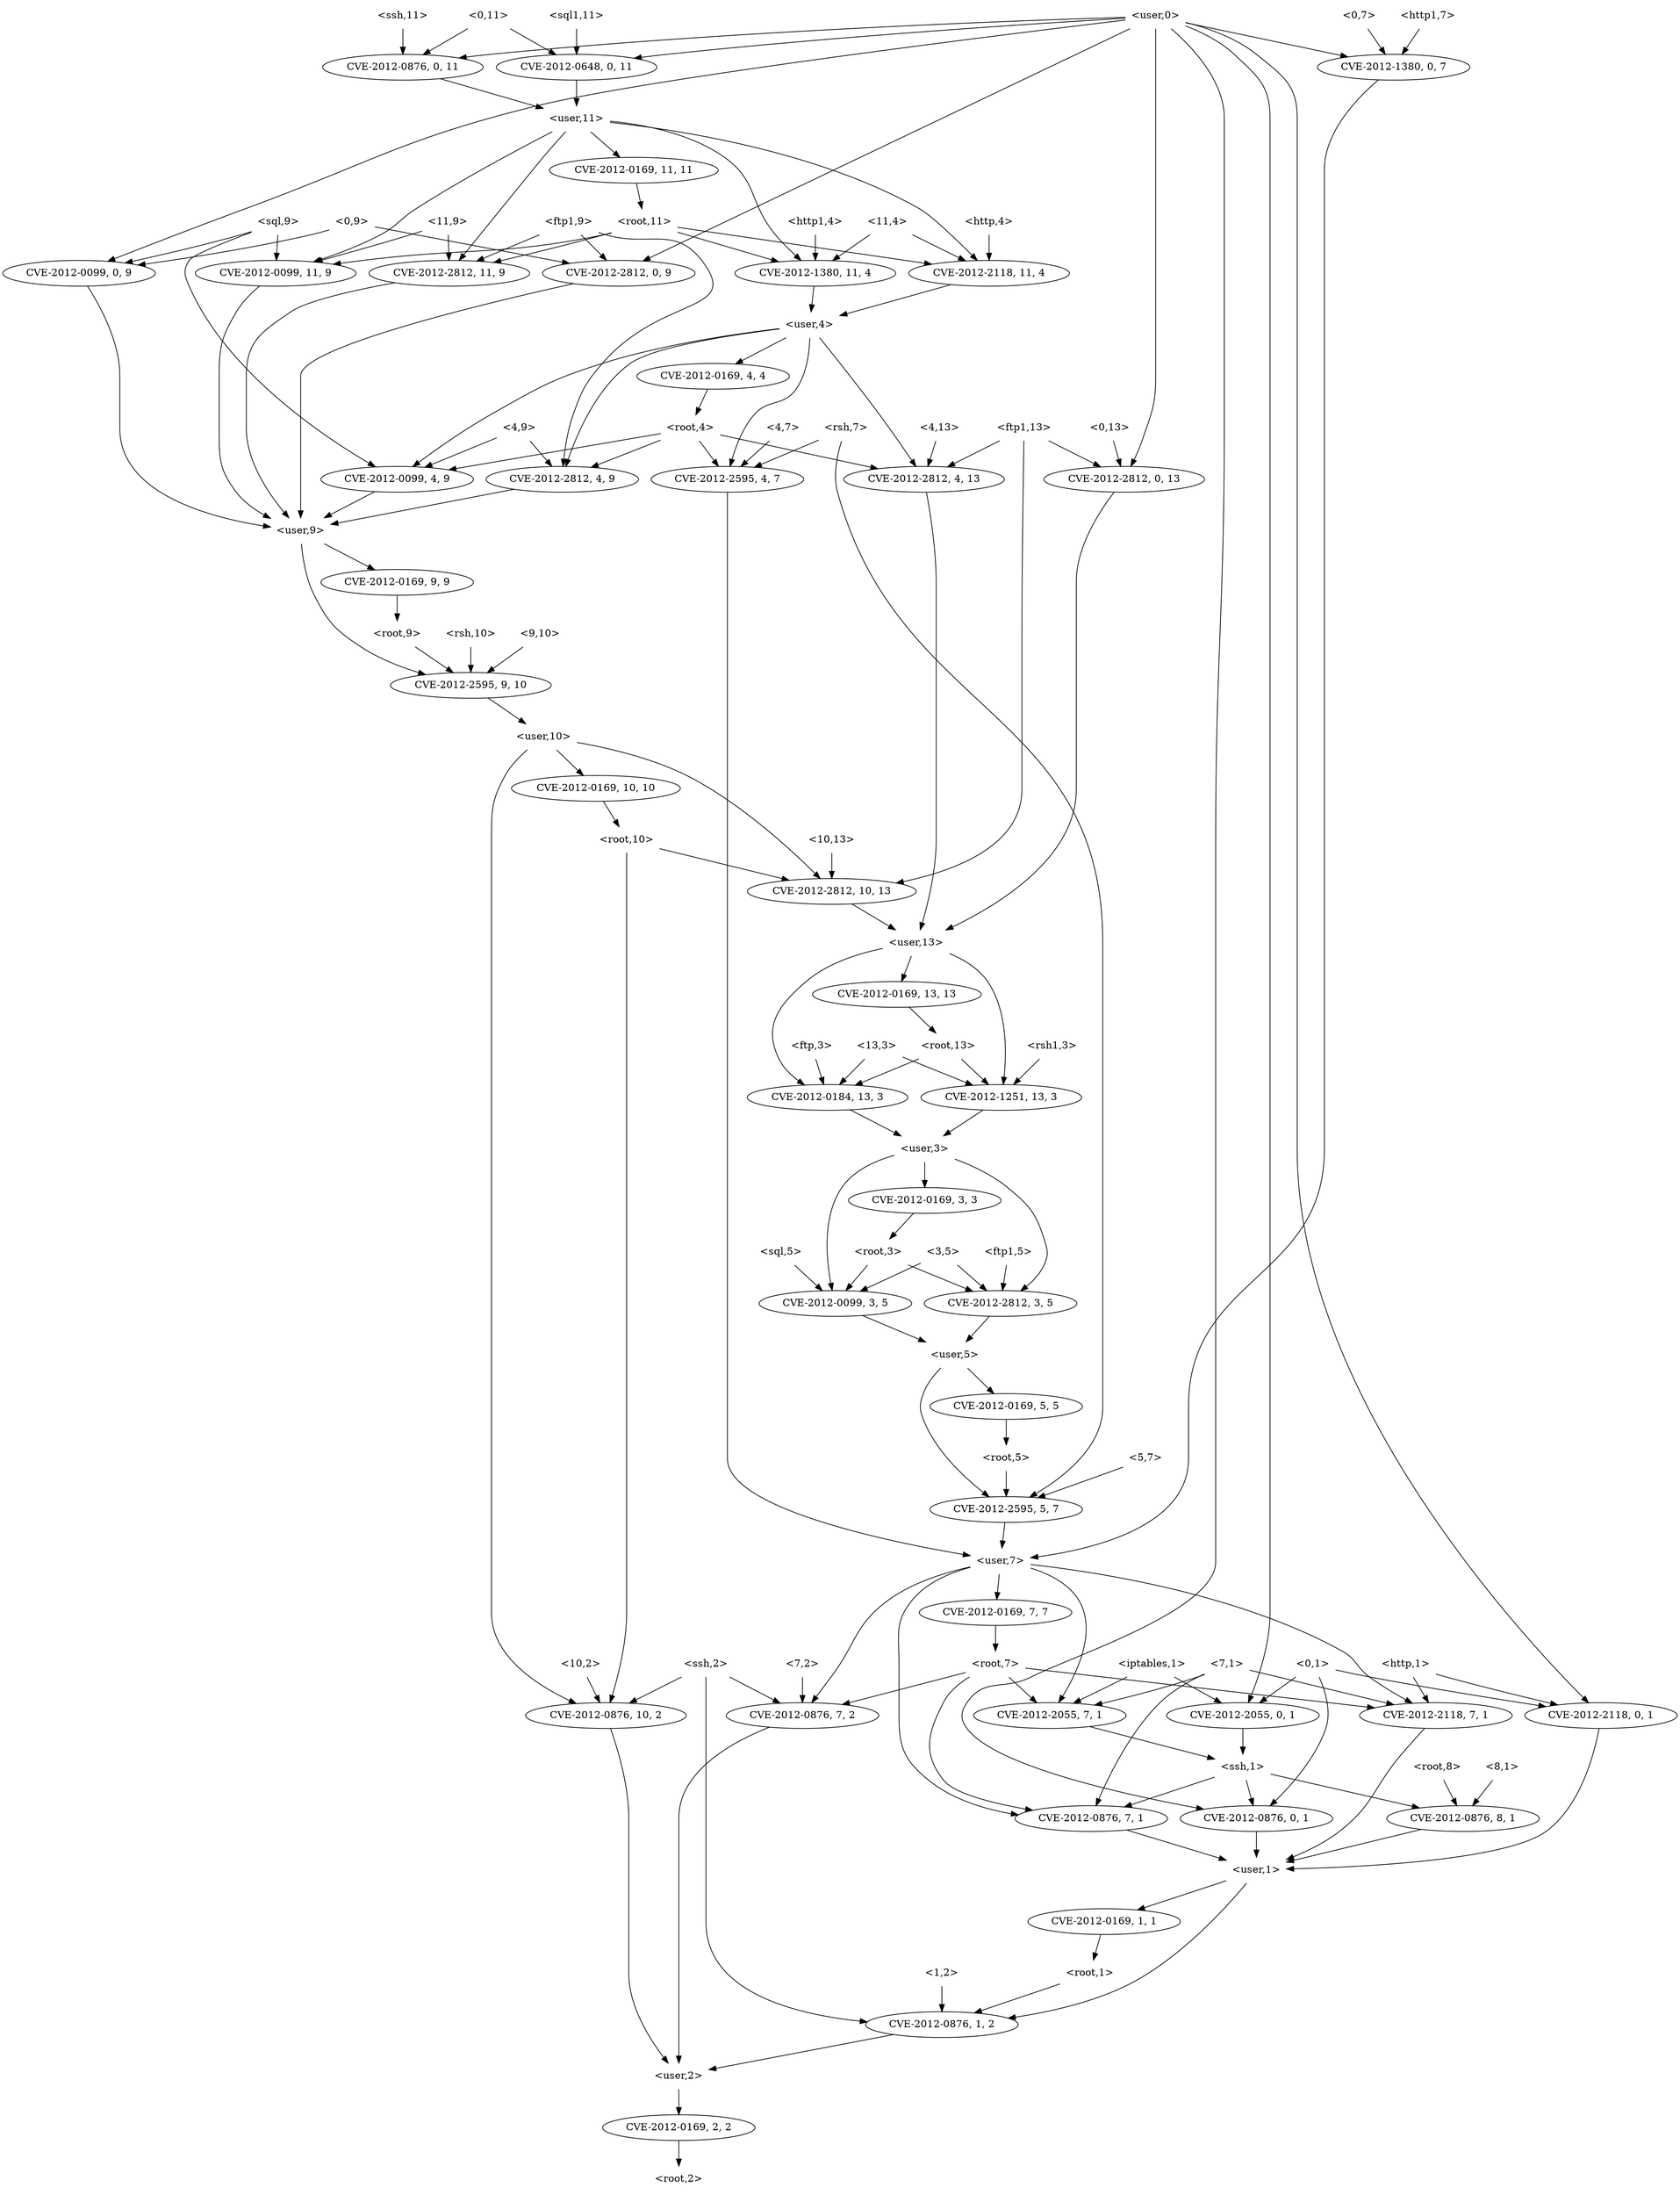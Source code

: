 strict digraph {
	graph [bb="0,0,1692.2,3060"];
	node [label="\N"];
	"<8,1>"	 [height=0.5,
		pos="731.19,594",
		shape=plaintext,
		width=0.75];
	"<v_ssh,8,1>"	 [height=0.5,
		label=<CVE-2012-0876, 8, 1>,
		pos="720.19,522",
		width=2.4499];
	"<8,1>" -> "<v_ssh,8,1>"	 [pos="e,722.88,540.1 728.47,575.7 727.26,567.98 725.8,558.71 724.45,550.11"];
	"<user,1>"	 [height=0.5,
		pos="592.19,450",
		shape=plaintext,
		width=0.91667];
	"<v_ssh,8,1>" -> "<user,1>"	 [pos="e,623.66,468.21 690.82,504.94 673.57,495.51 651.51,483.44 632.63,473.12"];
	"<v_ftp1,4,9>"	 [height=0.5,
		label=<CVE-2012-2812, 4, 9>,
		pos="876.19,2394",
		width=2.4499];
	"<user,9>"	 [height=0.5,
		pos="527.19,2322",
		shape=plaintext,
		width=0.91667];
	"<v_ftp1,4,9>" -> "<user,9>"	 [pos="e,560.45,2329.7 815.4,2380.8 745.43,2366.8 632.26,2344.1 570.61,2331.7"];
	"<v_rsh,9,10>"	 [height=0.5,
		label=<CVE-2012-2595, 9, 10>,
		pos="293.19,2106",
		width=2.5686];
	"<user,9>" -> "<v_rsh,9,10>"	 [pos="e,358.77,2118.7 527.01,2303.9 526.26,2285.4 523.38,2255.5 513.19,2232 497.09,2194.8 490.39,2183.3 457.19,2160 430.99,2141.6 398.07\
,2129.4 368.61,2121.3"];
	"<v_root,9,9>"	 [height=0.5,
		label=<CVE-2012-0169, 9, 9>,
		pos="416.19,2250",
		width=2.4499];
	"<user,9>" -> "<v_root,9,9>"	 [pos="e,441.92,2267.2 500.04,2303.9 485.09,2294.5 466.39,2282.7 450.45,2272.6"];
	"<sql,9>"	 [height=0.5,
		pos="564.19,2754",
		shape=plaintext,
		width=0.8125];
	"<v_sql,4,9>"	 [height=0.5,
		label=<CVE-2012-0099, 4, 9>,
		pos="681.19,2394",
		width=2.4499];
	"<sql,9>" -> "<v_sql,4,9>"	 [pos="e,659.89,2411.8 568.44,2735.6 574.58,2709 585.19,2656.4 585.19,2611 585.19,2611 585.19,2611 585.19,2537 585.19,2488.6 623.97,2444.4\
 652.23,2418.5"];
	"<v_sql,11,9>"	 [height=0.5,
		label=<CVE-2012-0099, 11, 9>,
		pos="744.19,2682",
		width=2.5686];
	"<sql,9>" -> "<v_sql,11,9>"	 [pos="e,701.67,2698.1 593.57,2739.6 596.47,2738.4 599.38,2737.2 602.19,2736 631.68,2723.9 665.06,2711.4 692.03,2701.6"];
	"<v_sql,0,9>"	 [height=0.5,
		label=<CVE-2012-0099, 0, 9>,
		pos="469.19,2682",
		width=2.4499];
	"<sql,9>" -> "<v_sql,0,9>"	 [pos="e,491.75,2699.6 540.71,2735.7 528.45,2726.7 513.29,2715.5 500.09,2705.8"];
	"<v_sql,4,9>" -> "<user,9>"	 [pos="e,560.32,2338.1 646.63,2377.3 623.85,2366.9 593.86,2353.3 569.63,2342.3"];
	"<v_sql,11,9>" -> "<user,9>"	 [pos="e,530.28,2340.2 722.9,2664.4 711.02,2654.6 696.42,2641.4 685.19,2628 612.66,2541.4 596.15,2515.6 551.19,2412 542.51,2392 536.27,\
2368.1 532.33,2350.1"];
	"<v_sql,0,9>" -> "<user,9>"	 [pos="e,517.24,2340.3 471.17,2664 474.08,2637.4 479.19,2584.2 479.19,2539 479.19,2539 479.19,2539 479.19,2465 479.19,2422.9 498.39,2377.2\
 512.5,2349.4"];
	"<v_root,3,3>"	 [height=0.5,
		label=<CVE-2012-0169, 3, 3>,
		pos="1399.2,1386",
		width=2.4499];
	"<root,3>"	 [height=0.5,
		pos="1399.2,1314",
		shape=plaintext,
		width=0.89583];
	"<v_root,3,3>" -> "<root,3>"	 [pos="e,1399.2,1332.1 1399.2,1367.7 1399.2,1360 1399.2,1350.7 1399.2,1342.1"];
	"<v_sql,3,5>"	 [height=0.5,
		label=<CVE-2012-0099, 3, 5>,
		pos="1328.2,1242",
		width=2.4499];
	"<root,3>" -> "<v_sql,3,5>"	 [pos="e,1345.5,1260.1 1381.6,1295.7 1373,1287.1 1362.3,1276.7 1352.8,1267.3"];
	"<v_ftp1,3,5>"	 [height=0.5,
		label=<CVE-2012-2812, 3, 5>,
		pos="1523.2,1242",
		width=2.4499];
	"<root,3>" -> "<v_ftp1,3,5>"	 [pos="e,1494.4,1259.2 1429.5,1295.9 1446.4,1286.4 1467.5,1274.4 1485.4,1264.3"];
	"<v_ssh,1,2>"	 [height=0.5,
		label=<CVE-2012-0876, 1, 2>,
		pos="398.19,234",
		width=2.4499];
	"<user,1>" -> "<v_ssh,1,2>"	 [pos="e,444.3,249.49 590.83,431.88 588.85,413.41 584.13,383.49 573.19,360 556.08,323.25 549.11,313 517.19,288 498.43,273.31 474.95,261.73\
 453.82,253.2"];
	"<v_root,1,1>"	 [height=0.5,
		label=<CVE-2012-0169, 1, 1>,
		pos="476.19,378",
		width=2.4499];
	"<user,1>" -> "<v_root,1,1>"	 [pos="e,503.08,395.23 563.81,431.88 548.19,422.45 528.66,410.66 512,400.61"];
	"<root,1>"	 [height=0.5,
		pos="476.19,306",
		shape=plaintext,
		width=0.89583];
	"<root,1>" -> "<v_ssh,1,2>"	 [pos="e,416.71,251.62 456.91,287.7 447.04,278.84 434.87,267.92 424.18,258.33"];
	"<user,2>"	 [height=0.5,
		pos="282.19,162",
		shape=plaintext,
		width=0.91667];
	"<v_ssh,1,2>" -> "<user,2>"	 [pos="e,310.57,180.12 371.29,216.76 355.78,207.41 336.07,195.52 319.14,185.29"];
	"<user,10>"	 [height=0.5,
		pos="293.19,2034",
		shape=plaintext,
		width=1.0069];
	"<v_rsh,9,10>" -> "<user,10>"	 [pos="e,293.19,2052.1 293.19,2087.7 293.19,2080 293.19,2070.7 293.19,2062.1"];
	"<root,9>"	 [height=0.5,
		pos="416.19,2178",
		shape=plaintext,
		width=0.89583];
	"<v_root,9,9>" -> "<root,9>"	 [pos="e,416.19,2196.1 416.19,2231.7 416.19,2224 416.19,2214.7 416.19,2206.1"];
	"<rsh,10>"	 [height=0.5,
		pos="293.19,2178",
		shape=plaintext,
		width=0.92361];
	"<rsh,10>" -> "<v_rsh,9,10>"	 [pos="e,293.19,2124.1 293.19,2159.7 293.19,2152 293.19,2142.7 293.19,2134.1"];
	"<ssh,1>"	 [height=0.5,
		pos="807.19,594",
		shape=plaintext,
		width=0.84028];
	"<v_ssh,7,1>"	 [height=0.5,
		label=<CVE-2012-0876, 7, 1>,
		pos="1098.2,522",
		width=2.4499];
	"<ssh,1>" -> "<v_ssh,7,1>"	 [pos="e,1043.5,536.16 837.51,585.71 883.63,574.61 972.51,553.23 1033.6,538.55"];
	"<ssh,1>" -> "<v_ssh,8,1>"	 [pos="e,740.85,539.62 785.68,575.7 774.56,566.75 760.84,555.71 748.83,546.05"];
	"<v_ssh,0,1>"	 [height=0.5,
		label=<CVE-2012-0876, 0, 1>,
		pos="476.19,522",
		width=2.4499];
	"<ssh,1>" -> "<v_ssh,0,1>"	 [pos="e,550.2,531.86 776.87,579.29 773.64,578.08 770.37,576.95 767.19,576 698.83,555.53 618.94,541.66 560.18,533.27"];
	"<v_ssh,7,1>" -> "<user,1>"	 [pos="e,625.32,455.58 1027.3,511.19 920.79,496.46 722.69,469.05 635.4,456.98"];
	"<v_ssh,0,1>" -> "<user,1>"	 [pos="e,563.81,468.12 503.09,504.76 518.6,495.41 538.31,483.52 555.25,473.29"];
	"<v_root,2,2>"	 [height=0.5,
		label=<CVE-2012-0169, 2, 2>,
		pos="282.19,90",
		width=2.4499];
	"<user,2>" -> "<v_root,2,2>"	 [pos="e,282.19,108.1 282.19,143.7 282.19,135.98 282.19,126.71 282.19,118.11"];
	"<root,9>" -> "<v_rsh,9,10>"	 [pos="e,321.7,2123.2 386.1,2159.9 369.39,2150.4 348.44,2138.4 330.67,2128.3"];
	"<v_root,1,1>" -> "<root,1>"	 [pos="e,476.19,324.1 476.19,359.7 476.19,351.98 476.19,342.71 476.19,334.11"];
	"<9,10>"	 [height=0.5,
		pos="213.19,2178",
		shape=plaintext,
		width=0.78472];
	"<9,10>" -> "<v_rsh,9,10>"	 [pos="e,274.19,2123.6 232.97,2159.7 243.09,2150.8 255.57,2139.9 266.53,2130.3"];
	"<0,11>"	 [height=0.5,
		pos="1238.2,3042",
		shape=plaintext,
		width=0.78472];
	"<v_sql1,0,11>"	 [height=0.5,
		label=<CVE-2012-0648, 0, 11>,
		pos="1135.2,2970",
		width=2.5686];
	"<0,11>" -> "<v_sql1,0,11>"	 [pos="e,1159.4,2987.5 1213,3023.9 1199.4,3014.6 1182.3,3003 1167.7,2993.1"];
	"<v_ssh,0,11>"	 [height=0.5,
		label=<CVE-2012-0876, 0, 11>,
		pos="1339.2,2970",
		width=2.5686];
	"<0,11>" -> "<v_ssh,0,11>"	 [pos="e,1315.4,2987.5 1262.9,3023.9 1276.1,3014.7 1292.6,3003.3 1306.9,2993.4"];
	"<user,11>"	 [height=0.5,
		pos="1135.2,2898",
		shape=plaintext,
		width=1.0069];
	"<v_sql1,0,11>" -> "<user,11>"	 [pos="e,1135.2,2916.1 1135.2,2951.7 1135.2,2944 1135.2,2934.7 1135.2,2926.1"];
	"<v_ssh,0,11>" -> "<user,11>"	 [pos="e,1171.5,2911.5 1295.7,2954.1 1262,2942.5 1215.5,2926.6 1181.3,2914.8"];
	"<rsh1,3>"	 [height=0.5,
		pos="1530.2,1602",
		shape=plaintext,
		width=0.92361];
	"<v_rsh1,13,3>"	 [height=0.5,
		label=<CVE-2012-1251, 13, 3>,
		pos="1521.2,1530",
		width=2.5686];
	"<rsh1,3>" -> "<v_rsh1,13,3>"	 [pos="e,1523.4,1548.1 1528,1583.7 1527,1576 1525.8,1566.7 1524.7,1558.1"];
	"<user,3>"	 [height=0.5,
		pos="1399.2,1458",
		shape=plaintext,
		width=0.91667];
	"<v_rsh1,13,3>" -> "<user,3>"	 [pos="e,1429,1476.1 1492.9,1512.8 1476.6,1503.4 1455.9,1491.5 1438,1481.3"];
	"<v_root,5,5>"	 [height=0.5,
		label=<CVE-2012-0169, 5, 5>,
		pos="1413.2,1098",
		width=2.4499];
	"<root,5>"	 [height=0.5,
		pos="1386.2,1026",
		shape=plaintext,
		width=0.89583];
	"<v_root,5,5>" -> "<root,5>"	 [pos="e,1392.8,1044.1 1406.5,1079.7 1403.5,1071.8 1399.8,1062.3 1396.4,1053.5"];
	"<v_rsh,5,7>"	 [height=0.5,
		label=<CVE-2012-2595, 5, 7>,
		pos="1242.2,954",
		width=2.4499];
	"<root,5>" -> "<v_rsh,5,7>"	 [pos="e,1274.9,970.9 1353.9,1009.3 1333.3,999.27 1306.4,986.19 1284.1,975.38"];
	"<0,13>"	 [height=0.5,
		pos="1550.2,2466",
		shape=plaintext,
		width=0.78472];
	"<v_ftp1,0,13>"	 [height=0.5,
		label=<CVE-2012-2812, 0, 13>,
		pos="1550.2,2394",
		width=2.5686];
	"<0,13>" -> "<v_ftp1,0,13>"	 [pos="e,1550.2,2412.1 1550.2,2447.7 1550.2,2440 1550.2,2430.7 1550.2,2422.1"];
	"<user,13>"	 [height=0.5,
		pos="1368.2,1746",
		shape=plaintext,
		width=1.0069];
	"<v_ftp1,0,13>" -> "<user,13>"	 [pos="e,1389.7,1764.2 1531.3,2376.2 1505.7,2351.6 1463.2,2302.8 1463.2,2251 1463.2,2251 1463.2,2251 1463.2,1889 1463.2,1841 1425.2,1797\
 1397.3,1771"];
	"<v_ftp1,10,13>"	 [height=0.5,
		label=<CVE-2012-2812, 10, 13>,
		pos="782.19,1818",
		width=2.7013];
	"<user,10>" -> "<v_ftp1,10,13>"	 [pos="e,745.93,1834.9 329.55,2017.1 417.26,1978.7 640.38,1881.1 736.73,1838.9"];
	"<v_ssh,10,2>"	 [height=0.5,
		label=<CVE-2012-0876, 10, 2>,
		pos="123.19,666",
		width=2.5686];
	"<user,10>" -> "<v_ssh,10,2>"	 [pos="e,130.27,684.15 256.94,2022.9 234.02,2014.7 205.39,2001.1 187.19,1980 160.04,1948.5 158.19,1932.6 158.19,1891 158.19,1891 158.19\
,1891 158.19,809 158.19,767.84 144.16,721.88 133.86,693.69"];
	"<v_root,10,10>"	 [height=0.5,
		label=<CVE-2012-0169, 10, 10>,
		pos="293.19,1962",
		width=2.7013];
	"<user,10>" -> "<v_root,10,10>"	 [pos="e,293.19,1980.1 293.19,2015.7 293.19,2008 293.19,1998.7 293.19,1990.1"];
	"<v_ftp1,10,13>" -> "<user,13>"	 [pos="e,1331.8,1751.3 861.53,1807.5 985.64,1792.7 1221.9,1764.5 1321.7,1752.5"];
	"<v_ssh,10,2>" -> "<user,2>"	 [pos="e,254.17,180.06 131.69,647.99 143.96,621.82 165.19,569.79 165.19,523 165.19,523 165.19,523 165.19,305 165.19,253.61 211.39,210.74\
 245.73,185.97"];
	"<root,10>"	 [height=0.5,
		pos="293.19,1890",
		shape=plaintext,
		width=1];
	"<v_root,10,10>" -> "<root,10>"	 [pos="e,293.19,1908.1 293.19,1943.7 293.19,1936 293.19,1926.7 293.19,1918.1"];
	"<root,2>"	 [height=0.5,
		pos="282.19,18",
		shape=plaintext,
		width=0.89583];
	"<v_root,13,13>"	 [height=0.5,
		label=<CVE-2012-0169, 13, 13>,
		pos="1428.2,1674",
		width=2.7013];
	"<root,13>"	 [height=0.5,
		pos="1367.2,1602",
		shape=plaintext,
		width=1];
	"<v_root,13,13>" -> "<root,13>"	 [pos="e,1382.2,1620.3 1413.4,1656.1 1406,1647.6 1397,1637.2 1388.8,1627.8"];
	"<v_ftp,13,3>"	 [height=0.5,
		label=<CVE-2012-0184, 13, 3>,
		pos="1317.2,1530",
		width=2.5686];
	"<root,13>" -> "<v_ftp,13,3>"	 [pos="e,1329.4,1548.1 1354.8,1583.7 1349,1575.5 1341.8,1565.5 1335.3,1556.4"];
	"<root,13>" -> "<v_rsh1,13,3>"	 [pos="e,1486.6,1546.7 1403.3,1584.6 1425.4,1574.5 1453.9,1561.6 1477.3,1551"];
	"<v_rsh,4,7>"	 [height=0.5,
		label=<CVE-2012-2595, 4, 7>,
		pos="1071.2,2394",
		width=2.4499];
	"<user,7>"	 [height=0.5,
		pos="1184.2,882",
		shape=plaintext,
		width=0.91667];
	"<v_rsh,4,7>" -> "<user,7>"	 [pos="e,1169.2,900.14 1076.1,2375.8 1088.4,2331.5 1119.2,2210.2 1119.2,2107 1119.2,2107 1119.2,2107 1119.2,1025 1119.2,983.79 1126.9,972.94\
 1145.2,936 1150,926.32 1156.5,916.57 1162.9,908.11"];
	"<user,7>" -> "<v_ssh,7,1>"	 [pos="e,1175.6,530.83 1217.5,871.92 1270.5,855.23 1368.2,814.25 1368.2,739 1368.2,739 1368.2,739 1368.2,665 1368.2,580.94 1264.4,546.53\
 1185.5,532.52"];
	"<v_ssh,7,2>"	 [height=0.5,
		label=<CVE-2012-0876, 7, 2>,
		pos="360.19,666",
		width=2.4499];
	"<user,7>" -> "<v_ssh,7,2>"	 [pos="e,370.8,683.9 1151,878.24 1023.9,867.24 569.28,823.85 443.19,756 415.19,740.93 391.43,712.82 376.59,692.21"];
	"<v_http,7,1>"	 [height=0.5,
		label=<CVE-2012-2118, 7, 1>,
		pos="1214.2,666",
		width=2.4499];
	"<user,7>" -> "<v_http,7,1>"	 [pos="e,1227.3,684.09 1197.7,863.57 1205.1,853.56 1213.9,840.52 1220.2,828 1235.4,797.73 1239.6,789.4 1245.2,756 1247.9,740.22 1249.4,\
735.44 1245.2,720 1242.6,710.48 1237.8,700.92 1232.8,692.59"];
	"<v_root,7,7>"	 [height=0.5,
		label=<CVE-2012-0169, 7, 7>,
		pos="1123.2,810",
		width=2.4499];
	"<user,7>" -> "<v_root,7,7>"	 [pos="e,1138.1,828.1 1169.1,863.7 1161.8,855.3 1152.9,845.07 1144.9,835.86"];
	"<v_iptables,7,1>"	 [height=0.5,
		label=<CVE-2012-2055, 7, 1>,
		pos="982.19,666",
		width=2.4499];
	"<user,7>" -> "<v_iptables,7,1>"	 [pos="e,981.88,684.08 1150.9,878.8 1115.2,874.64 1059,862.63 1026.2,828 991.31,791.23 983.55,729.55 982.14,694.16"];
	"<3,5>"	 [height=0.5,
		pos="1477.2,1314",
		shape=plaintext,
		width=0.75];
	"<3,5>" -> "<v_sql,3,5>"	 [pos="e,1361.6,1258.7 1449.9,1300.2 1427.7,1289.8 1396.1,1274.9 1370.7,1263"];
	"<3,5>" -> "<v_ftp1,3,5>"	 [pos="e,1512,1260.1 1488.6,1295.7 1493.9,1287.6 1500.4,1277.7 1506.3,1268.7"];
	"<user,5>"	 [height=0.5,
		pos="1383.2,1170",
		shape=plaintext,
		width=0.91667];
	"<v_sql,3,5>" -> "<user,5>"	 [pos="e,1369.6,1188.3 1341.5,1224.1 1348,1215.8 1356,1205.6 1363.3,1196.4"];
	"<v_ftp1,3,5>" -> "<user,5>"	 [pos="e,1416.3,1187.6 1491.4,1225.1 1471.9,1215.3 1446.6,1202.7 1425.4,1192.1"];
	"<4,7>"	 [height=0.5,
		pos="1071.2,2466",
		shape=plaintext,
		width=0.75];
	"<4,7>" -> "<v_rsh,4,7>"	 [pos="e,1071.2,2412.1 1071.2,2447.7 1071.2,2440 1071.2,2430.7 1071.2,2422.1"];
	"<user,0>"	 [height=0.5,
		pos="469.19,3042",
		shape=plaintext,
		width=0.91667];
	"<v_http1,0,7>"	 [height=0.5,
		label=<CVE-2012-1380, 0, 7>,
		pos="1604.2,2970",
		width=2.4499];
	"<user,0>" -> "<v_http1,0,7>"	 [pos="e,1529.1,2979.6 502.34,3039.8 626.12,3035.1 1072.9,3017 1440.2,2988 1465.9,2986 1493.8,2983.3 1519.2,2980.6"];
	"<user,0>" -> "<v_ftp1,0,13>"	 [pos="e,1534.7,2411.9 502.5,3036.3 624.92,3018.9 1049.7,2956.8 1180.2,2916 1253.1,2893.2 1275.5,2890.3 1336.2,2844 1432.4,2770.5 1477.2\
,2732 1477.2,2611 1477.2,2611 1477.2,2611 1477.2,2537 1477.2,2491.8 1506.8,2446.5 1528.3,2419.7"];
	"<user,0>" -> "<v_sql1,0,11>"	 [pos="e,1067.6,2982.4 502.35,3038.6 588.99,3032.1 829.21,3013.2 1028.2,2988 1037.7,2986.8 1047.6,2985.4 1057.5,2983.9"];
	"<v_iptables,0,1>"	 [height=0.5,
		label=<CVE-2012-2055, 0, 1>,
		pos="787.19,666",
		width=2.4499];
	"<user,0>" -> "<v_iptables,0,1>"	 [pos="e,778.34,684.03 446.07,3024 387.26,2979 232.72,2850.2 177.19,2700 152.34,2632.8 102.48,2666.9 319.19,2232 345.25,2179.7 369.64,2177\
 394.19,2124 439.21,2026.8 456.19,1998.2 456.19,1891 456.19,1891 456.19,1891 456.19,1817 456.19,1349.7 711.67,815.87 773.73,693.09"];
	"<user,0>" -> "<v_ssh,0,11>"	 [pos="e,1273.7,2982.8 502.56,3039.8 609.54,3035.8 953.47,3021 1236.2,2988 1245.1,2987 1254.4,2985.7 1263.7,2984.3"];
	"<v_http,0,1>"	 [height=0.5,
		label=<CVE-2012-2118, 0, 1>,
		pos="592.19,666",
		width=2.4499];
	"<user,0>" -> "<v_http,0,1>"	 [pos="e,527.79,678.36 435.78,3041.6 381.35,3041.1 271.84,3033.9 194.19,2988 149.9,2961.8 120.19,2950.4 120.19,2899 120.19,2899 120.19,\
2899 120.19,1385 120.19,1302.9 381.99,774.79 443.19,720 464.05,701.33 491.93,689.12 517.93,681.19"];
	"<v_ftp1,0,9>"	 [height=0.5,
		label=<CVE-2012-2812, 0, 9>,
		pos="274.19,2682",
		width=2.4499];
	"<user,0>" -> "<v_ftp1,0,9>"	 [pos="e,257.65,2699.7 436.06,3038.2 375.65,3032.4 250.99,3017.2 220.19,2988 190.45,2959.8 196.19,2940 196.19,2899 196.19,2899 196.19,2899\
 196.19,2825 196.19,2779.1 227.86,2734.1 250.84,2707.4"];
	"<user,0>" -> "<v_ssh,0,1>"	 [pos="e,406.76,533.14 435.98,3038.1 329.29,3028.1 2.1905,2989.8 2.1905,2899 2.1905,2899 2.1905,2899 2.1905,737 2.1905,696.55 -6.5716,677.41\
 21.191,648 72.344,593.8 280.62,553.5 396.84,534.72"];
	"<user,0>" -> "<v_sql,0,9>"	 [pos="e,469.19,2700 469.19,3024 469.19,2997.3 469.19,2944.1 469.19,2899 469.19,2899 469.19,2899 469.19,2825 469.19,2785 469.19,2738.7 \
469.19,2710.1"];
	"<v_http1,0,7>" -> "<user,7>"	 [pos="e,1217.3,885.44 1618.4,2951.9 1638.1,2926.3 1671.2,2876.1 1671.2,2827 1671.2,2827 1671.2,2827 1671.2,1025 1671.2,932.99 1346.8,896.58\
 1227.5,886.3"];
	"<v_iptables,0,1>" -> "<ssh,1>"	 [pos="e,802.3,612.1 792.13,647.7 794.36,639.9 797.05,630.51 799.53,621.83"];
	"<v_http,0,1>" -> "<user,1>"	 [pos="e,592.19,468.23 592.19,647.85 592.19,610.83 592.19,523.18 592.19,478.39"];
	"<v_ftp1,0,9>" -> "<user,9>"	 [pos="e,494.07,2327.1 276.76,2664 280.55,2637.4 287.19,2584.3 287.19,2539 287.19,2539 287.19,2539 287.19,2465 287.19,2374.6 414.8,2340.5\
 483.91,2328.7"];
	"<ftp1,5>"	 [height=0.5,
		pos="1593.2,1314",
		shape=plaintext,
		width=0.89583];
	"<ftp1,5>" -> "<v_ftp1,3,5>"	 [pos="e,1540.3,1260.1 1575.9,1295.7 1567.3,1287.1 1556.8,1276.7 1547.5,1267.3"];
	"<ssh,11>"	 [height=0.5,
		pos="1339.2,3042",
		shape=plaintext,
		width=0.94444];
	"<ssh,11>" -> "<v_ssh,0,11>"	 [pos="e,1339.2,2988.1 1339.2,3023.7 1339.2,3016 1339.2,3006.7 1339.2,2998.1"];
	"<v_http1,11,4>"	 [height=0.5,
		label=<CVE-2012-1380, 11, 4>,
		pos="1152.2,2682",
		width=2.5686];
	"<user,4>"	 [height=0.5,
		pos="1126.2,2610",
		shape=plaintext,
		width=0.91667];
	"<v_http1,11,4>" -> "<user,4>"	 [pos="e,1132.5,2628.1 1145.8,2663.7 1142.8,2655.8 1139.3,2646.3 1136.1,2637.5"];
	"<v_ftp1,4,13>"	 [height=0.5,
		label=<CVE-2012-2812, 4, 13>,
		pos="1308.2,2394",
		width=2.5686];
	"<user,4>" -> "<v_ftp1,4,13>"	 [pos="e,1293.8,2411.9 1140.8,2591.8 1172.9,2554.1 1249.7,2463.8 1287.1,2419.8"];
	"<user,4>" -> "<v_sql,4,9>"	 [pos="e,682.32,2412.2 1093,2609.7 1013.9,2609.4 812.81,2596.9 709.19,2484 693.66,2467.1 686.75,2441.6 683.67,2422.3"];
	"<user,4>" -> "<v_rsh,4,7>"	 [pos="e,1085.8,2412 1126.8,2591.9 1127.3,2561.8 1125.8,2497.8 1107.2,2448 1103.6,2438.3 1097.8,2428.6 1091.9,2420.2"];
	"<v_root,4,4>"	 [height=0.5,
		label=<CVE-2012-0169, 4, 4>,
		pos="1006.2,2538",
		width=2.4499];
	"<user,4>" -> "<v_root,4,4>"	 [pos="e,1034,2555.2 1096.8,2591.9 1080.5,2582.4 1060.1,2570.4 1042.8,2560.3"];
	"<user,4>" -> "<v_ftp1,4,9>"	 [pos="e,874.26,2412.2 1092.9,2605.2 1038.5,2598.4 934.35,2582.1 909.19,2556 874.57,2520.1 871.85,2458.1 873.6,2422.4"];
	"<0,7>"	 [height=0.5,
		pos="1563.2,3042",
		shape=plaintext,
		width=0.75];
	"<0,7>" -> "<v_http1,0,7>"	 [pos="e,1594.2,2988.1 1573.3,3023.7 1578,3015.6 1583.8,3005.9 1589,2997"];
	"<v_ftp,13,3>" -> "<user,3>"	 [pos="e,1379.2,1476 1337,1512.1 1347.3,1503.3 1360.1,1492.4 1371.4,1482.8"];
	"<user,13>" -> "<v_ftp,13,3>"	 [pos="e,1314.1,1548.2 1347.5,1727.5 1338,1718.1 1327.5,1705.6 1322.2,1692 1304.9,1647.8 1308.3,1591.4 1312.6,1558.4"];
	"<user,13>" -> "<v_rsh1,13,3>"	 [pos="e,1543.7,1547.5 1404.7,1741.4 1441.2,1736.1 1497,1723.2 1534.2,1692 1573.2,1659.3 1591.2,1631.2 1572.2,1584 1567.7,1572.8 1559.6\
,1562.7 1551.1,1554.3"];
	"<user,13>" -> "<v_root,13,13>"	 [pos="e,1413.5,1692.1 1383,1727.7 1390.2,1719.3 1399,1709.1 1406.9,1699.9"];
	"<user,3>" -> "<v_sql,3,5>"	 [pos="e,1307.2,1259.5 1366.1,1446.3 1345,1437.9 1318.7,1424.2 1302.2,1404 1271.3,1366 1262.6,1341.7 1280.2,1296 1284.4,1285.1 1292,1275\
 1299.9,1266.7"];
	"<user,3>" -> "<v_root,3,3>"	 [pos="e,1399.2,1404.1 1399.2,1439.7 1399.2,1432 1399.2,1422.7 1399.2,1414.1"];
	"<user,3>" -> "<v_ftp1,3,5>"	 [pos="e,1525.2,1260 1432.3,1446.8 1453.6,1438.6 1480.3,1424.9 1496.2,1404 1526,1364.9 1527.8,1305 1525.9,1270.4"];
	"<v_iptables,7,1>" -> "<ssh,1>"	 [pos="e,837.66,607.19 943.79,649.64 915.13,638.18 876.09,622.56 847.08,610.96"];
	"<0,1>"	 [height=0.5,
		pos="479.19,738",
		shape=plaintext,
		width=0.75];
	"<0,1>" -> "<v_http,0,1>"	 [pos="e,565.73,683.39 506.26,720.23 521.46,710.81 540.61,698.95 556.97,688.82"];
	"<0,1>" -> "<v_iptables,0,1>"	 [pos="e,722.59,678.31 506.26,724.9 510.86,723.1 515.62,721.39 520.19,720 555.41,709.32 646.61,692.01 712.63,680.1"];
	"<0,1>" -> "<v_ssh,0,1>"	 [pos="e,476.43,540.23 478.95,719.85 478.43,682.83 477.2,595.18 476.57,550.39"];
	"<v_rsh,5,7>" -> "<user,7>"	 [pos="e,1198.5,900.28 1228.2,936.05 1221.2,927.67 1212.7,917.38 1205,908.1"];
	"<http,1>"	 [height=0.5,
		pos="1131.2,738",
		shape=plaintext,
		width=0.89583];
	"<http,1>" -> "<v_http,0,1>"	 [pos="e,655.07,678.69 1098.5,722.7 1095.4,721.66 1092.2,720.74 1089.2,720 916.13,678.14 866.72,707.24 690.19,684 682.01,682.92 673.46,\
681.66 664.98,680.31"];
	"<http,1>" -> "<v_http,7,1>"	 [pos="e,1194.5,683.62 1151.7,719.7 1162.2,710.84 1175.2,699.92 1186.5,690.33"];
	"<v_http,7,1>" -> "<user,1>"	 [pos="e,625.39,451.52 1218.3,647.94 1225.1,614.88 1234.4,542.03 1195.2,504 1155.2,465.16 767,454.29 635.5,451.71"];
	"<v_ftp1,11,9>"	 [height=0.5,
		label=<CVE-2012-2812, 11, 9>,
		pos="948.19,2682",
		width=2.5686];
	"<user,11>" -> "<v_ftp1,11,9>"	 [pos="e,944.7,2700.4 1098.8,2896.4 1059.9,2893.7 999.36,2882.9 967.19,2844 935.97,2806.3 938.41,2745.5 943.18,2710.4"];
	"<user,11>" -> "<v_sql,11,9>"	 [pos="e,758.55,2699.9 1098.7,2890.1 1059.7,2882 996.37,2866.7 945.19,2844 890.42,2819.7 877.79,2809.7 831.19,2772 806.79,2752.3 782.07\
,2726.3 765.25,2707.5"];
	"<user,11>" -> "<v_http1,11,4>"	 [pos="e,1162.9,2699.9 1154.7,2879.9 1164,2870.4 1174.2,2857.7 1179.2,2844 1183.1,2833.1 1184.5,2762.3 1178.2,2736 1176,2726.7 1171.9,2717.2\
 1167.7,2708.8"];
	"<v_http,11,4>"	 [height=0.5,
		label=<CVE-2012-2118, 11, 4>,
		pos="1356.2,2682",
		width=2.5686];
	"<user,11>" -> "<v_http,11,4>"	 [pos="e,1366.6,2700 1171.7,2890.2 1227.1,2877.8 1330.6,2845.5 1375.2,2772 1386.8,2752.9 1379.8,2727.8 1371.2,2709.1"];
	"<v_root,11,11>"	 [height=0.5,
		label=<CVE-2012-0169, 11, 11>,
		pos="1073.2,2826",
		width=2.7013];
	"<user,11>" -> "<v_root,11,11>"	 [pos="e,1088.3,2844.1 1119.9,2879.7 1112.4,2871.3 1103.4,2861.1 1095.2,2851.9"];
	"<v_ftp1,11,9>" -> "<user,9>"	 [pos="e,536.18,2340 918.04,2665 850.84,2628 686.67,2530.9 584.19,2412 567.28,2392.4 551.69,2367.3 541.1,2348.8"];
	"<v_http,11,4>" -> "<user,4>"	 [pos="e,1159.3,2621.1 1308.5,2666.5 1267.4,2654 1208.6,2636.1 1168.9,2624"];
	"<root,11>"	 [height=0.5,
		pos="1044.2,2754",
		shape=plaintext,
		width=1];
	"<v_root,11,11>" -> "<root,11>"	 [pos="e,1051.3,2772.1 1066,2807.7 1062.8,2799.8 1058.8,2790.3 1055.2,2781.5"];
	"<5,7>"	 [height=0.5,
		pos="1242.2,1026",
		shape=plaintext,
		width=0.75];
	"<5,7>" -> "<v_rsh,5,7>"	 [pos="e,1242.2,972.1 1242.2,1007.7 1242.2,999.98 1242.2,990.71 1242.2,982.11"];
	"<iptables,1>"	 [height=0.5,
		pos="851.19,738",
		shape=plaintext,
		width=1.1944];
	"<iptables,1>" -> "<v_iptables,0,1>"	 [pos="e,802.83,684.1 835.37,719.7 827.62,711.22 818.15,700.86 809.67,691.58"];
	"<iptables,1>" -> "<v_iptables,7,1>"	 [pos="e,952.27,682.99 883.24,719.88 901.33,710.21 924.09,698.05 943.21,687.83"];
	"<11,4>"	 [height=0.5,
		pos="1255.2,2754",
		shape=plaintext,
		width=0.78472];
	"<11,4>" -> "<v_http,11,4>"	 [pos="e,1332.4,2699.5 1279.9,2735.9 1293.1,2726.7 1309.6,2715.3 1323.9,2705.4"];
	"<11,4>" -> "<v_http1,11,4>"	 [pos="e,1176.4,2699.5 1230,2735.9 1216.4,2726.6 1199.3,2715 1184.7,2705.1"];
	"<user,5>" -> "<v_rsh,5,7>"	 [pos="e,1255.4,971.97 1354.6,1151.8 1341.4,1142.6 1326.4,1130.2 1316.2,1116 1286.6,1074.6 1301.1,1053.4 1278.2,1008 1273.4,998.57 1267.2\
,988.84 1261.3,980.33"];
	"<user,5>" -> "<v_root,5,5>"	 [pos="e,1405.9,1116.1 1390.6,1151.7 1394,1143.8 1398.1,1134.3 1401.8,1125.5"];
	"<13,3>"	 [height=0.5,
		pos="1450.2,1602",
		shape=plaintext,
		width=0.78472];
	"<13,3>" -> "<v_ftp,13,3>"	 [pos="e,1348,1547.2 1421.7,1586 1402.8,1576 1377.8,1562.9 1356.9,1551.9"];
	"<13,3>" -> "<v_rsh1,13,3>"	 [pos="e,1503.8,1548.1 1467.7,1583.7 1476.4,1575.1 1487.1,1564.7 1496.5,1555.3"];
	"<10,2>"	 [height=0.5,
		pos="101.19,738",
		shape=plaintext,
		width=0.78472];
	"<10,2>" -> "<v_ssh,10,2>"	 [pos="e,117.81,684.1 106.63,719.7 109.08,711.9 112.03,702.51 114.76,693.83"];
	"<root,4>"	 [height=0.5,
		pos="993.19,2466",
		shape=plaintext,
		width=0.89583];
	"<root,4>" -> "<v_ftp1,4,13>"	 [pos="e,1235.4,2405.2 1025.5,2451.2 1028.8,2450 1032,2448.9 1035.2,2448 1097.9,2429.4 1170.8,2415.6 1225.4,2406.8"];
	"<root,4>" -> "<v_sql,4,9>"	 [pos="e,738.1,2407.8 960.68,2457.7 910.58,2446.5 813.43,2424.7 747.93,2410"];
	"<root,4>" -> "<v_rsh,4,7>"	 [pos="e,1052.7,2411.6 1012.5,2447.7 1022.3,2438.8 1034.5,2427.9 1045.2,2418.3"];
	"<root,4>" -> "<v_ftp1,4,9>"	 [pos="e,903.31,2411.2 964.57,2447.9 948.81,2438.5 929.11,2426.7 912.3,2416.6"];
	"<v_ftp1,4,13>" -> "<user,13>"	 [pos="e,1362.1,1764.2 1314.3,2375.8 1323,2349.3 1338.2,2296.9 1338.2,2251 1338.2,2251 1338.2,2251 1338.2,1889 1338.2,1848.2 1350.2,1802.1\
 1359,1773.8"];
	"<4,9>"	 [height=0.5,
		pos="745.19,2466",
		shape=plaintext,
		width=0.75];
	"<4,9>" -> "<v_sql,4,9>"	 [pos="e,696.83,2412.1 729.37,2447.7 721.62,2439.2 712.15,2428.9 703.67,2419.6"];
	"<4,9>" -> "<v_ftp1,4,9>"	 [pos="e,846.34,2410.9 772.33,2450.5 791.14,2440.4 816.45,2426.9 837.37,2415.7"];
	"<root,11>" -> "<v_ftp1,11,9>"	 [pos="e,970.99,2699.6 1020.5,2735.7 1008.1,2726.7 992.76,2715.5 979.42,2705.8"];
	"<root,11>" -> "<v_sql,11,9>"	 [pos="e,801,2696.3 1008,2744.6 959.29,2733.2 871.72,2712.8 810.9,2698.6"];
	"<root,11>" -> "<v_http1,11,4>"	 [pos="e,1126.8,2699.5 1070.6,2735.9 1084.9,2726.6 1102.7,2715 1118.1,2705.1"];
	"<root,11>" -> "<v_http,11,4>"	 [pos="e,1290.4,2694.8 1080.4,2738.7 1083.3,2737.8 1086.3,2736.8 1089.2,2736 1124.4,2725.9 1214.6,2708.7 1280.5,2696.6"];
	"<http1,4>"	 [height=0.5,
		pos="1134.2,2754",
		shape=plaintext,
		width=0.97917];
	"<http1,4>" -> "<v_http1,11,4>"	 [pos="e,1147.8,2700.1 1138.6,2735.7 1140.6,2727.9 1143.1,2718.5 1145.3,2709.8"];
	"<root,7>"	 [height=0.5,
		pos="1048.2,738",
		shape=plaintext,
		width=0.89583];
	"<v_root,7,7>" -> "<root,7>"	 [pos="e,1066.4,756.03 1105,792.05 1095.7,783.35 1084.2,772.59 1074,763.04"];
	"<root,7>" -> "<v_ssh,7,1>"	 [pos="e,1098.4,540.42 1060.8,719.73 1067.3,709.77 1074.9,696.74 1079.2,684 1094.3,638.92 1097.7,583.24 1098.3,550.57"];
	"<root,7>" -> "<v_ssh,7,2>"	 [pos="e,431.95,676.54 1015.7,732.92 986.31,729.3 941.89,723.98 903.19,720 722.11,701.4 676.19,703.38 495.19,684 478.01,682.16 459.63,679.98\
 442.13,677.81"];
	"<root,7>" -> "<v_http,7,1>"	 [pos="e,1177.5,682.46 1080.6,723.34 1105.5,712.84 1140.2,698.2 1168,686.47"];
	"<root,7>" -> "<v_iptables,7,1>"	 [pos="e,998.32,684.1 1031.9,719.7 1023.9,711.22 1014.1,700.86 1005.4,691.58"];
	"<10,13>"	 [height=0.5,
		pos="782.19,1890",
		shape=plaintext,
		width=0.88889];
	"<10,13>" -> "<v_ftp1,10,13>"	 [pos="e,782.19,1836.1 782.19,1871.7 782.19,1864 782.19,1854.7 782.19,1846.1"];
	"<ftp1,13>"	 [height=0.5,
		pos="1413.2,2466",
		shape=plaintext,
		width=1];
	"<ftp1,13>" -> "<v_ftp1,10,13>"	 [pos="e,872.71,1824.6 1416.4,2447.9 1419,2429.2 1420.6,2398.8 1409.2,2376 1324.7,2207.4 1081.2,2295.5 1081.2,2107 1081.2,2107 1081.2,2107\
 1081.2,1961 1081.2,1871.1 969.49,1838 882.64,1825.9"];
	"<ftp1,13>" -> "<v_ftp1,0,13>"	 [pos="e,1518.9,2411 1446.7,2447.9 1465.8,2438.1 1489.9,2425.8 1510,2415.6"];
	"<ftp1,13>" -> "<v_ftp1,4,13>"	 [pos="e,1332.9,2411.5 1387.5,2447.9 1373.6,2438.6 1356.3,2427 1341.3,2417.1"];
	"<v_root,2,2>" -> "<root,2>"	 [pos="e,282.19,36.104 282.19,71.697 282.19,63.983 282.19,54.712 282.19,46.112"];
	"<0,9>"	 [height=0.5,
		pos="344.19,2754",
		shape=plaintext,
		width=0.75];
	"<0,9>" -> "<v_ftp1,0,9>"	 [pos="e,291.29,2700.1 326.89,2735.7 318.33,2727.1 307.85,2716.7 298.5,2707.3"];
	"<0,9>" -> "<v_sql,0,9>"	 [pos="e,440.38,2699.1 371.31,2737.8 388.92,2728 412.11,2715 431.49,2704.1"];
	"<ftp,3>"	 [height=0.5,
		pos="1245.2,1602",
		shape=plaintext,
		width=0.8125];
	"<ftp,3>" -> "<v_ftp,13,3>"	 [pos="e,1299.8,1547.9 1263,1583.7 1271.9,1575.1 1282.7,1564.5 1292.4,1555.1"];
	"<root,10>" -> "<v_ftp1,10,13>"	 [pos="e,707.71,1829.7 329.55,1883.8 406.92,1872.7 589.66,1846.6 697.8,1831.1"];
	"<root,10>" -> "<v_ssh,10,2>"	 [pos="e,142.84,683.89 271.18,1871.9 242.56,1847.5 196.19,1799.8 196.19,1747 196.19,1747 196.19,1747 196.19,809 196.19,768.03 192,755.86\
 172.19,720 166.44,709.59 158.21,699.61 150.14,691.17"];
	"<http1,7>"	 [height=0.5,
		pos="1644.2,3042",
		shape=plaintext,
		width=0.97917];
	"<http1,7>" -> "<v_http1,0,7>"	 [pos="e,1614,2988.1 1634.3,3023.7 1629.7,3015.6 1624.1,3005.9 1619,2997"];
	"<sql,5>"	 [height=0.5,
		pos="1319.2,1314",
		shape=plaintext,
		width=0.8125];
	"<sql,5>" -> "<v_sql,3,5>"	 [pos="e,1326,1260.1 1321.4,1295.7 1322.4,1288 1323.6,1278.7 1324.7,1270.1"];
	"<sql1,11>"	 [height=0.5,
		pos="1135.2,3042",
		shape=plaintext,
		width=1.0069];
	"<sql1,11>" -> "<v_sql1,0,11>"	 [pos="e,1135.2,2988.1 1135.2,3023.7 1135.2,3016 1135.2,3006.7 1135.2,2998.1"];
	"<ssh,2>"	 [height=0.5,
		pos="255.19,738",
		shape=plaintext,
		width=0.84028];
	"<ssh,2>" -> "<v_ssh,7,2>"	 [pos="e,335.49,683.47 280.88,719.88 294.78,710.61 312.12,699.05 327.04,689.1"];
	"<ssh,2>" -> "<v_ssh,1,2>"	 [pos="e,381.42,251.67 253.02,719.98 249.81,693.37 244.19,640.25 244.19,595 244.19,595 244.19,595 244.19,521 244.19,412.52 331.15,305.57\
 374.38,259.12"];
	"<ssh,2>" -> "<v_ssh,10,2>"	 [pos="e,153.79,683.23 224.91,720.94 206.43,711.14 182.6,698.5 162.65,687.92"];
	"<v_ssh,7,2>" -> "<user,2>"	 [pos="e,282.19,180.05 343.65,648.27 320.75,623.26 282.19,573.63 282.19,523 282.19,523 282.19,523 282.19,305 282.19,265 282.19,218.65 282.19\
,190.08"];
	"<rsh,7>"	 [height=0.5,
		pos="1185.2,2466",
		shape=plaintext,
		width=0.81944];
	"<rsh,7>" -> "<v_rsh,5,7>"	 [pos="e,1228,972.15 1185.6,2448 1186.2,2421.3 1187.2,2368.1 1187.2,2323 1187.2,2323 1187.2,2323 1187.2,1097 1187.2,1056.6 1190.3,1045.2\
 1206.2,1008 1210.3,998.43 1216.2,988.78 1222,980.39"];
	"<rsh,7>" -> "<v_rsh,4,7>"	 [pos="e,1097.6,2411.2 1157.3,2447.9 1142,2438.5 1122.8,2426.7 1106.4,2416.6"];
	"<ftp1,9>"	 [height=0.5,
		pos="644.19,2754",
		shape=plaintext,
		width=0.89583];
	"<ftp1,9>" -> "<v_ftp1,11,9>"	 [pos="e,890.84,2696.2 676.72,2745.5 725.21,2734.3 817.52,2713.1 880.92,2698.5"];
	"<ftp1,9>" -> "<v_ftp1,0,9>"	 [pos="e,338.74,2694.4 611.89,2739.1 608.64,2737.9 605.37,2736.9 602.19,2736 502.47,2708.4 474.28,2716.8 372.19,2700 364.58,2698.7 356.65\
,2697.4 348.73,2696.1"];
	"<ftp1,9>" -> "<v_ftp1,4,9>"	 [pos="e,858.81,2411.7 640.16,2736 636.63,2717.6 633.31,2687.7 642.19,2664 663.99,2605.7 795.87,2473.1 851.48,2418.8"];
	"<v_root,4,4>" -> "<root,4>"	 [pos="e,996.37,2484.1 1003,2519.7 1001.5,2512 999.82,2502.7 998.23,2494.1"];
	"<7,2>"	 [height=0.5,
		pos="331.19,738",
		shape=plaintext,
		width=0.75];
	"<7,2>" -> "<v_ssh,7,2>"	 [pos="e,353.1,684.1 338.36,719.7 341.63,711.81 345.56,702.3 349.19,693.55"];
	"<7,1>"	 [height=0.5,
		pos="1209.2,738",
		shape=plaintext,
		width=0.75];
	"<7,1>" -> "<v_ssh,7,1>"	 [pos="e,1149.3,536.8 1236.3,731.24 1260.7,724.47 1295,710.61 1311.2,684 1319.5,670.32 1319.1,661.88 1311.2,648 1278.8,591.37 1209.6,557.9\
 1158.9,540.06"];
	"<7,1>" -> "<v_iptables,7,1>"	 [pos="e,1037.8,680.03 1181.9,723.88 1178.7,722.5 1175.4,721.17 1172.2,720 1131.6,705.13 1084.9,692.05 1048,682.6"];
	"<7,1>" -> "<v_http,7,1>"	 [pos="e,1213,684.1 1210.4,719.7 1211,711.98 1211.6,702.71 1212.3,694.11"];
	"<http,4>"	 [height=0.5,
		pos="1334.2,2754",
		shape=plaintext,
		width=0.89583];
	"<http,4>" -> "<v_http,11,4>"	 [pos="e,1350.8,2700.1 1339.6,2735.7 1342.1,2727.9 1345,2718.5 1347.8,2709.8"];
	"<11,9>"	 [height=0.5,
		pos="869.19,2754",
		shape=plaintext,
		width=0.78472];
	"<11,9>" -> "<v_ftp1,11,9>"	 [pos="e,929.16,2699.9 888.72,2735.7 898.65,2726.9 910.86,2716.1 921.63,2706.5"];
	"<11,9>" -> "<v_sql,11,9>"	 [pos="e,773.31,2699.3 840.83,2737.1 823.49,2727.4 801.11,2714.9 782.25,2704.3"];
	"<root,8>"	 [height=0.5,
		pos="653.19,594",
		shape=plaintext,
		width=0.89583];
	"<root,8>" -> "<v_ssh,8,1>"	 [pos="e,703.82,540.1 669.75,575.7 677.87,567.22 687.78,556.86 696.66,547.58"];
	"<1,2>"	 [height=0.5,
		pos="398.19,306",
		shape=plaintext,
		width=0.75];
	"<1,2>" -> "<v_ssh,1,2>"	 [pos="e,398.19,252.1 398.19,287.7 398.19,279.98 398.19,270.71 398.19,262.11"];
	"<4,13>"	 [height=0.5,
		pos="1308.2,2466",
		shape=plaintext,
		width=0.78472];
	"<4,13>" -> "<v_ftp1,4,13>"	 [pos="e,1308.2,2412.1 1308.2,2447.7 1308.2,2440 1308.2,2430.7 1308.2,2422.1"];
}

